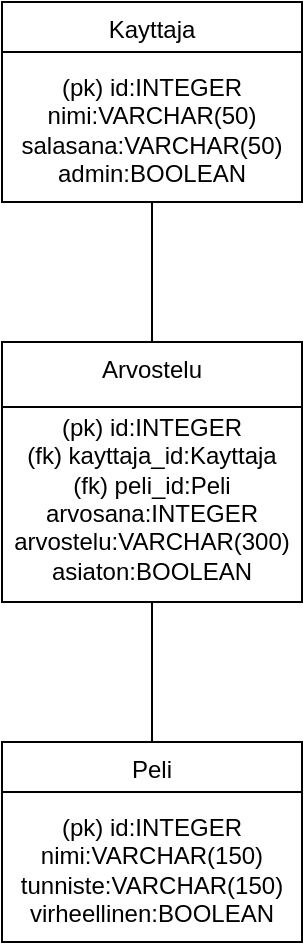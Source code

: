 <mxfile version="10.5.0" type="device"><diagram id="iKK4f_3Mg26iqZN4JN6Q" name="Page-1"><mxGraphModel dx="1010" dy="555" grid="1" gridSize="10" guides="1" tooltips="1" connect="1" arrows="1" fold="1" page="1" pageScale="1" pageWidth="827" pageHeight="1169" math="0" shadow="0"><root><mxCell id="0"/><mxCell id="1" parent="0"/><mxCell id="tbrKcX_FpQ66QR-MerFp-1" value="&lt;div&gt;Kayttaja&lt;/div&gt;&lt;div&gt;&lt;br&gt;&lt;/div&gt;&lt;div&gt;(pk) id:INTEGER&lt;/div&gt;&lt;div&gt;nimi:VARCHAR(50)&lt;/div&gt;&lt;div&gt;salasana:VARCHAR(50)&lt;/div&gt;&lt;div&gt;admin:BOOLEAN&lt;br&gt;&lt;/div&gt;" style="rounded=0;whiteSpace=wrap;html=1;verticalAlign=top;" parent="1" vertex="1"><mxGeometry x="190" y="100" width="150" height="100" as="geometry"/></mxCell><mxCell id="tbrKcX_FpQ66QR-MerFp-2" value="&lt;div&gt;Arvostelu&lt;/div&gt;&lt;div&gt;&lt;br&gt;&lt;/div&gt;&lt;div&gt;(pk) id:INTEGER&lt;br&gt;&lt;/div&gt;&lt;div&gt;(fk) kayttaja_id:Kayttaja&lt;/div&gt;&lt;div&gt;(fk) peli_id:Peli&lt;br&gt;&lt;/div&gt;&lt;div&gt;arvosana:INTEGER&lt;/div&gt;&lt;div&gt;arvostelu:VARCHAR(300)&lt;br&gt;&lt;/div&gt;&lt;div&gt;asiaton:BOOLEAN&lt;br&gt;&lt;/div&gt;" style="rounded=0;whiteSpace=wrap;html=1;verticalAlign=top;" parent="1" vertex="1"><mxGeometry x="190" y="270" width="150" height="130" as="geometry"/></mxCell><mxCell id="tbrKcX_FpQ66QR-MerFp-3" value="&lt;div&gt;Peli&lt;br&gt;&lt;/div&gt;&lt;div&gt;&lt;br&gt;&lt;/div&gt;&lt;div&gt;(pk) id:INTEGER&lt;/div&gt;&lt;div&gt;nimi:VARCHAR(150)&lt;/div&gt;&lt;div&gt;tunniste:VARCHAR(150)&lt;/div&gt;&lt;div&gt;virheellinen:BOOLEAN&lt;br&gt;&lt;/div&gt;" style="rounded=0;whiteSpace=wrap;html=1;verticalAlign=top;" parent="1" vertex="1"><mxGeometry x="190" y="470" width="150" height="100" as="geometry"/></mxCell><mxCell id="tbrKcX_FpQ66QR-MerFp-4" value="" style="endArrow=none;html=1;entryX=1;entryY=0.25;entryDx=0;entryDy=0;exitX=0;exitY=0.25;exitDx=0;exitDy=0;" parent="1" source="tbrKcX_FpQ66QR-MerFp-1" target="tbrKcX_FpQ66QR-MerFp-1" edge="1"><mxGeometry width="50" height="50" relative="1" as="geometry"><mxPoint x="190" y="640" as="sourcePoint"/><mxPoint x="240" y="590" as="targetPoint"/></mxGeometry></mxCell><mxCell id="tbrKcX_FpQ66QR-MerFp-5" value="" style="endArrow=none;html=1;entryX=1;entryY=0.25;entryDx=0;entryDy=0;exitX=0;exitY=0.25;exitDx=0;exitDy=0;" parent="1" source="tbrKcX_FpQ66QR-MerFp-2" target="tbrKcX_FpQ66QR-MerFp-2" edge="1"><mxGeometry width="50" height="50" relative="1" as="geometry"><mxPoint x="200" y="650" as="sourcePoint"/><mxPoint x="250" y="600" as="targetPoint"/></mxGeometry></mxCell><mxCell id="tbrKcX_FpQ66QR-MerFp-6" value="" style="endArrow=none;html=1;entryX=0.5;entryY=1;entryDx=0;entryDy=0;exitX=0.5;exitY=0;exitDx=0;exitDy=0;" parent="1" source="tbrKcX_FpQ66QR-MerFp-3" target="tbrKcX_FpQ66QR-MerFp-2" edge="1"><mxGeometry width="50" height="50" relative="1" as="geometry"><mxPoint x="210" y="660" as="sourcePoint"/><mxPoint x="260" y="610" as="targetPoint"/></mxGeometry></mxCell><mxCell id="tbrKcX_FpQ66QR-MerFp-7" value="" style="endArrow=none;html=1;entryX=0.5;entryY=1;entryDx=0;entryDy=0;exitX=0.5;exitY=0;exitDx=0;exitDy=0;" parent="1" source="tbrKcX_FpQ66QR-MerFp-2" target="tbrKcX_FpQ66QR-MerFp-1" edge="1"><mxGeometry width="50" height="50" relative="1" as="geometry"><mxPoint x="220" y="670" as="sourcePoint"/><mxPoint x="270" y="620" as="targetPoint"/></mxGeometry></mxCell><mxCell id="tbrKcX_FpQ66QR-MerFp-8" value="" style="endArrow=none;html=1;entryX=1;entryY=0.25;entryDx=0;entryDy=0;exitX=0;exitY=0.25;exitDx=0;exitDy=0;" parent="1" source="tbrKcX_FpQ66QR-MerFp-3" target="tbrKcX_FpQ66QR-MerFp-3" edge="1"><mxGeometry width="50" height="50" relative="1" as="geometry"><mxPoint x="230" y="680" as="sourcePoint"/><mxPoint x="280" y="630" as="targetPoint"/></mxGeometry></mxCell></root></mxGraphModel></diagram></mxfile>